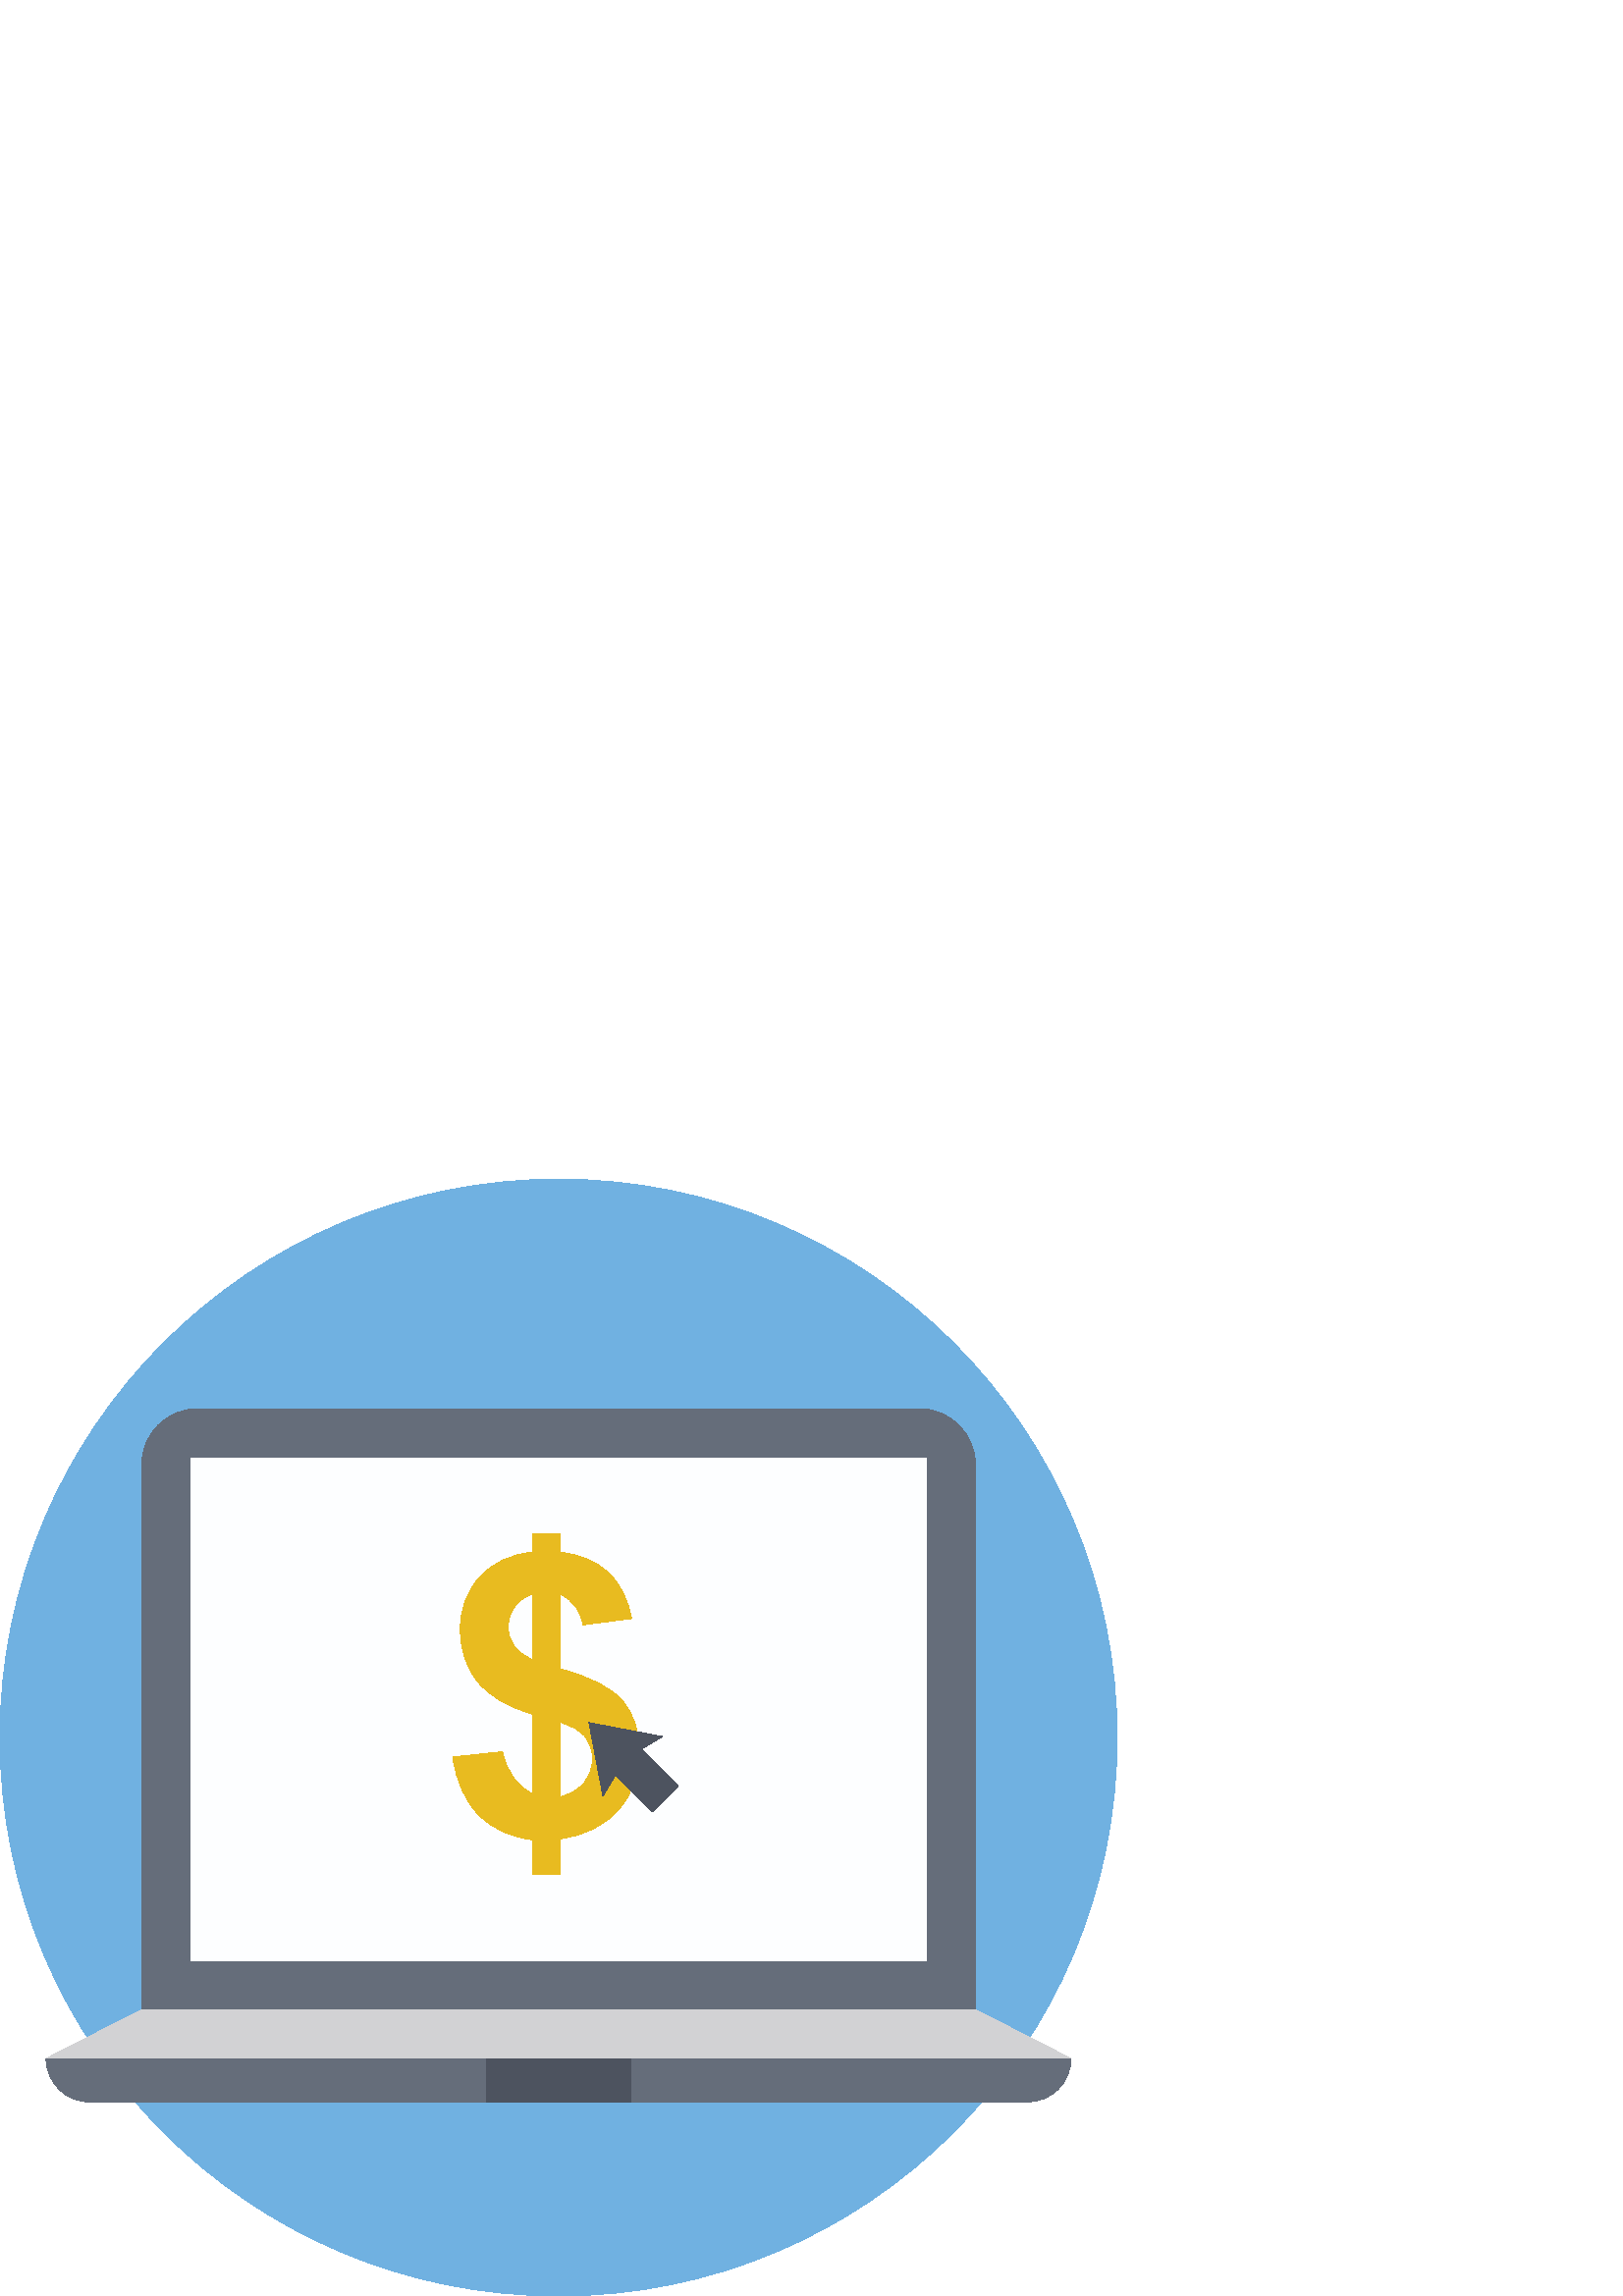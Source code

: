 %!PS-Adobe-3.0 EPSF-3.0
%%Pages: 1
%%DocumentData: Clean7Bit
%%LanguageLevel: 2
%%BoundingBox: 0 -1 410 410
%%EndComments
%%BeginProlog
save
50 dict begin
/q { gsave } bind def
/Q { grestore } bind def
/cm { 6 array astore concat } bind def
/w { setlinewidth } bind def
/J { setlinecap } bind def
/j { setlinejoin } bind def
/M { setmiterlimit } bind def
/d { setdash } bind def
/m { moveto } bind def
/l { lineto } bind def
/c { curveto } bind def
/h { closepath } bind def
/re { exch dup neg 3 1 roll 5 3 roll moveto 0 rlineto
      0 exch rlineto 0 rlineto closepath } bind def
/S { stroke } bind def
/f { fill } bind def
/f* { eofill } bind def
/n { newpath } bind def
/W { clip } bind def
/W* { eoclip } bind def
/BT { } bind def
/ET { } bind def
/pdfmark where { pop globaldict /?pdfmark /exec load put }
    { globaldict begin /?pdfmark /pop load def /pdfmark
    /cleartomark load def end } ifelse
/BDC { mark 3 1 roll /BDC pdfmark } bind def
/EMC { mark /EMC pdfmark } bind def
/cairo_store_point { /cairo_point_y exch def /cairo_point_x exch def } def
/Tj { show currentpoint cairo_store_point } bind def
/TJ {
  {
    dup
    type /stringtype eq
    { show } { -0.001 mul 0 cairo_font_matrix dtransform rmoveto } ifelse
  } forall
  currentpoint cairo_store_point
} bind def
/cairo_selectfont { cairo_font_matrix aload pop pop pop 0 0 6 array astore
    cairo_font exch selectfont cairo_point_x cairo_point_y moveto } bind def
/Tf { pop /cairo_font exch def /cairo_font_matrix where
      { pop cairo_selectfont } if } bind def
/Td { matrix translate cairo_font_matrix matrix concatmatrix dup
      /cairo_font_matrix exch def dup 4 get exch 5 get cairo_store_point
      /cairo_font where { pop cairo_selectfont } if } bind def
/Tm { 2 copy 8 2 roll 6 array astore /cairo_font_matrix exch def
      cairo_store_point /cairo_font where { pop cairo_selectfont } if } bind def
/g { setgray } bind def
/rg { setrgbcolor } bind def
/d1 { setcachedevice } bind def
%%EndProlog
%%BeginSetup
%%EndSetup
%%Page: 1 1
%%BeginPageSetup
%%PageBoundingBox: 0 -1 410 410
%%EndPageSetup
q 0 -1 410 411 rectclip q
0.439 0.694 0.882 rg
409.602 204.799 m 409.602 91.694 317.906 -0.002 204.801 -0.002 c 91.691
 -0.002 0 91.694 0 204.799 c 0 317.909 91.691 409.6 204.801 409.6 c 317.906
 409.6 409.602 317.909 409.602 204.799 c h
409.602 204.799 m f
0.396 0.427 0.478 rg
337.027 325.436 m 72.574 325.436 l 61.18 325.436 51.949 316.202 51.949 
304.811 c 51.949 104.983 l 357.656 104.983 l 357.656 304.811 l 357.656 316.202
 348.418 325.436 337.027 325.436 c h
337.027 325.436 m f
0.992 0.996 1 rg
70.066 307.319 269.473 -184.223 re f
0.824 0.824 0.831 rg
392.691 87.096 m 16.91 87.096 l 51.945 104.987 l 357.656 104.987 l h
392.691 87.096 m f
0.396 0.427 0.478 rg
376.781 71.186 m 32.82 71.186 l 24.031 71.186 16.91 78.307 16.91 87.096
 c 392.695 87.096 l 392.691 78.307 385.566 71.186 376.781 71.186 c h
376.781 71.186 m f
376.781 71.186 m 32.82 71.186 l 24.031 71.186 16.91 78.307 16.91 87.096
 c 392.695 87.096 l 392.691 78.307 385.566 71.186 376.781 71.186 c h
376.781 71.186 m f
0.302 0.325 0.373 rg
178.23 87.104 53.141 -15.91 re f
0.91 0.733 0.125 rg
195.301 184.1 m 195.301 213.409 l 186.164 216.018 179.461 219.971 175.195
 225.264 c 170.93 230.557 168.793 236.979 168.793 244.534 c 168.793 252.182
 171.207 258.604 176.031 263.803 c 180.859 269.006 187.281 271.998 195.301
 272.795 c 195.301 279.717 l 205.445 279.717 l 205.445 272.795 l 212.859
 271.909 218.758 269.377 223.141 265.202 c 227.527 261.03 230.324 255.448
 231.535 248.452 c 213.84 246.143 l 212.77 251.647 209.969 255.377 205.445
 257.334 c 205.445 229.983 l 216.637 226.955 224.262 223.026 228.32 218.198
 c 232.379 213.373 234.406 207.182 234.406 199.627 c 234.406 191.186 231.852
 184.073 226.746 178.291 c 221.637 172.51 214.539 168.963 205.445 167.659
 c 205.445 154.577 l 195.301 154.577 l 195.301 167.307 l 187.234 168.284
 180.684 171.291 175.648 176.33 c 170.609 181.366 167.395 188.475 165.992
 197.663 c 184.25 199.623 l 184.996 195.893 186.395 192.674 188.449 189.967
 c 190.5 187.272 192.785 185.311 195.301 184.1 c h
195.301 257.545 m 192.551 256.616 190.359 255.026 188.727 252.791 c 187.094
 250.553 186.277 248.08 186.277 245.377 c 186.277 242.905 187.023 240.608
 188.516 238.487 c 190.008 236.366 192.27 234.651 195.301 233.342 c h
205.441 183.12 m 208.941 183.772 211.785 185.393 213.977 187.979 c 216.168
 190.569 217.266 193.612 217.266 197.112 c 217.266 200.233 216.344 202.928
 214.504 205.19 c 212.66 207.452 209.641 209.19 205.441 210.401 c h
205.441 183.12 m f
0.302 0.325 0.373 rg
242.879 205.166 m 235.16 200.518 l 248.66 187.022 l 239.207 177.569 l 225.707
 191.065 l 221.059 183.342 l 215.949 210.268 l h
242.879 205.166 m f
Q Q
showpage
%%Trailer
end restore
%%EOF
